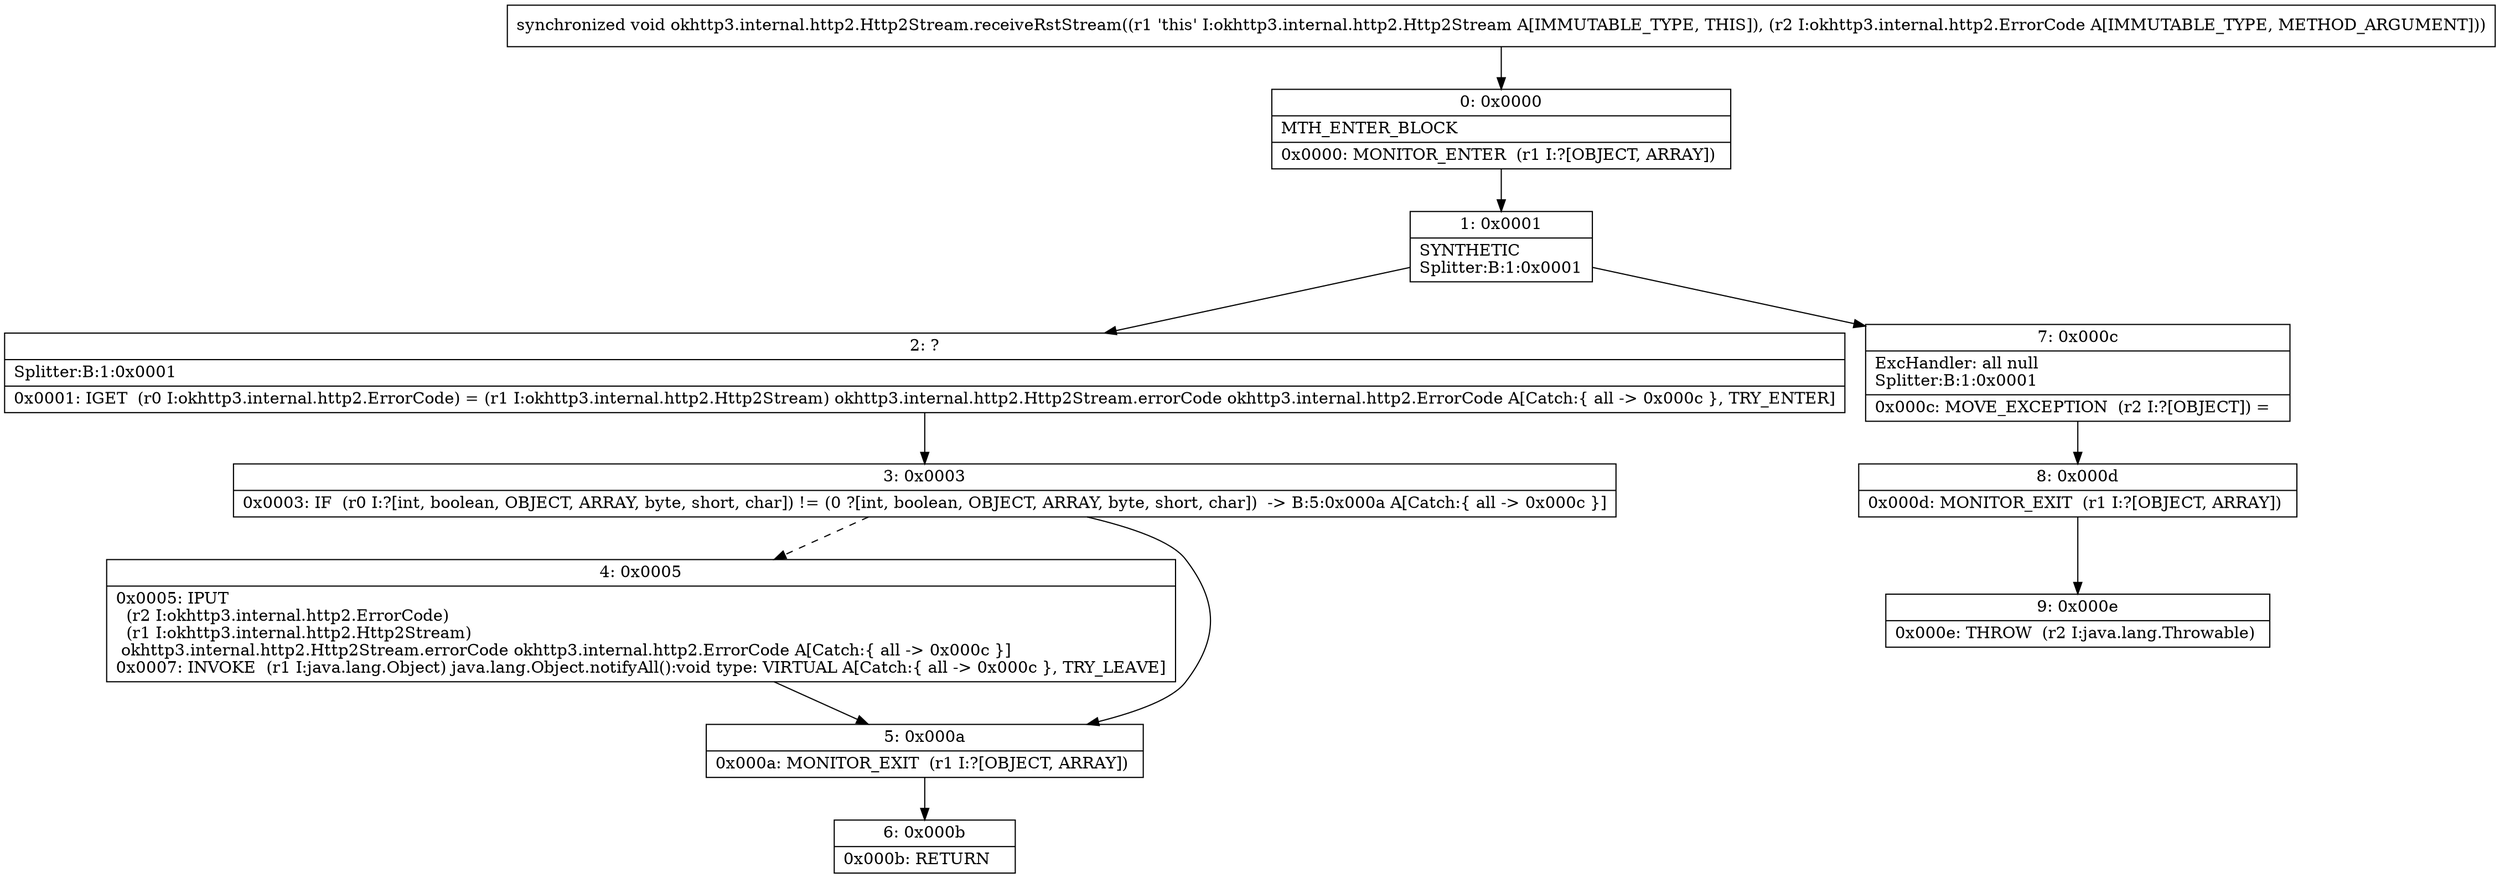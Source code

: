 digraph "CFG forokhttp3.internal.http2.Http2Stream.receiveRstStream(Lokhttp3\/internal\/http2\/ErrorCode;)V" {
Node_0 [shape=record,label="{0\:\ 0x0000|MTH_ENTER_BLOCK\l|0x0000: MONITOR_ENTER  (r1 I:?[OBJECT, ARRAY]) \l}"];
Node_1 [shape=record,label="{1\:\ 0x0001|SYNTHETIC\lSplitter:B:1:0x0001\l}"];
Node_2 [shape=record,label="{2\:\ ?|Splitter:B:1:0x0001\l|0x0001: IGET  (r0 I:okhttp3.internal.http2.ErrorCode) = (r1 I:okhttp3.internal.http2.Http2Stream) okhttp3.internal.http2.Http2Stream.errorCode okhttp3.internal.http2.ErrorCode A[Catch:\{ all \-\> 0x000c \}, TRY_ENTER]\l}"];
Node_3 [shape=record,label="{3\:\ 0x0003|0x0003: IF  (r0 I:?[int, boolean, OBJECT, ARRAY, byte, short, char]) != (0 ?[int, boolean, OBJECT, ARRAY, byte, short, char])  \-\> B:5:0x000a A[Catch:\{ all \-\> 0x000c \}]\l}"];
Node_4 [shape=record,label="{4\:\ 0x0005|0x0005: IPUT  \l  (r2 I:okhttp3.internal.http2.ErrorCode)\l  (r1 I:okhttp3.internal.http2.Http2Stream)\l okhttp3.internal.http2.Http2Stream.errorCode okhttp3.internal.http2.ErrorCode A[Catch:\{ all \-\> 0x000c \}]\l0x0007: INVOKE  (r1 I:java.lang.Object) java.lang.Object.notifyAll():void type: VIRTUAL A[Catch:\{ all \-\> 0x000c \}, TRY_LEAVE]\l}"];
Node_5 [shape=record,label="{5\:\ 0x000a|0x000a: MONITOR_EXIT  (r1 I:?[OBJECT, ARRAY]) \l}"];
Node_6 [shape=record,label="{6\:\ 0x000b|0x000b: RETURN   \l}"];
Node_7 [shape=record,label="{7\:\ 0x000c|ExcHandler: all null\lSplitter:B:1:0x0001\l|0x000c: MOVE_EXCEPTION  (r2 I:?[OBJECT]) =  \l}"];
Node_8 [shape=record,label="{8\:\ 0x000d|0x000d: MONITOR_EXIT  (r1 I:?[OBJECT, ARRAY]) \l}"];
Node_9 [shape=record,label="{9\:\ 0x000e|0x000e: THROW  (r2 I:java.lang.Throwable) \l}"];
MethodNode[shape=record,label="{synchronized void okhttp3.internal.http2.Http2Stream.receiveRstStream((r1 'this' I:okhttp3.internal.http2.Http2Stream A[IMMUTABLE_TYPE, THIS]), (r2 I:okhttp3.internal.http2.ErrorCode A[IMMUTABLE_TYPE, METHOD_ARGUMENT])) }"];
MethodNode -> Node_0;
Node_0 -> Node_1;
Node_1 -> Node_2;
Node_1 -> Node_7;
Node_2 -> Node_3;
Node_3 -> Node_4[style=dashed];
Node_3 -> Node_5;
Node_4 -> Node_5;
Node_5 -> Node_6;
Node_7 -> Node_8;
Node_8 -> Node_9;
}

